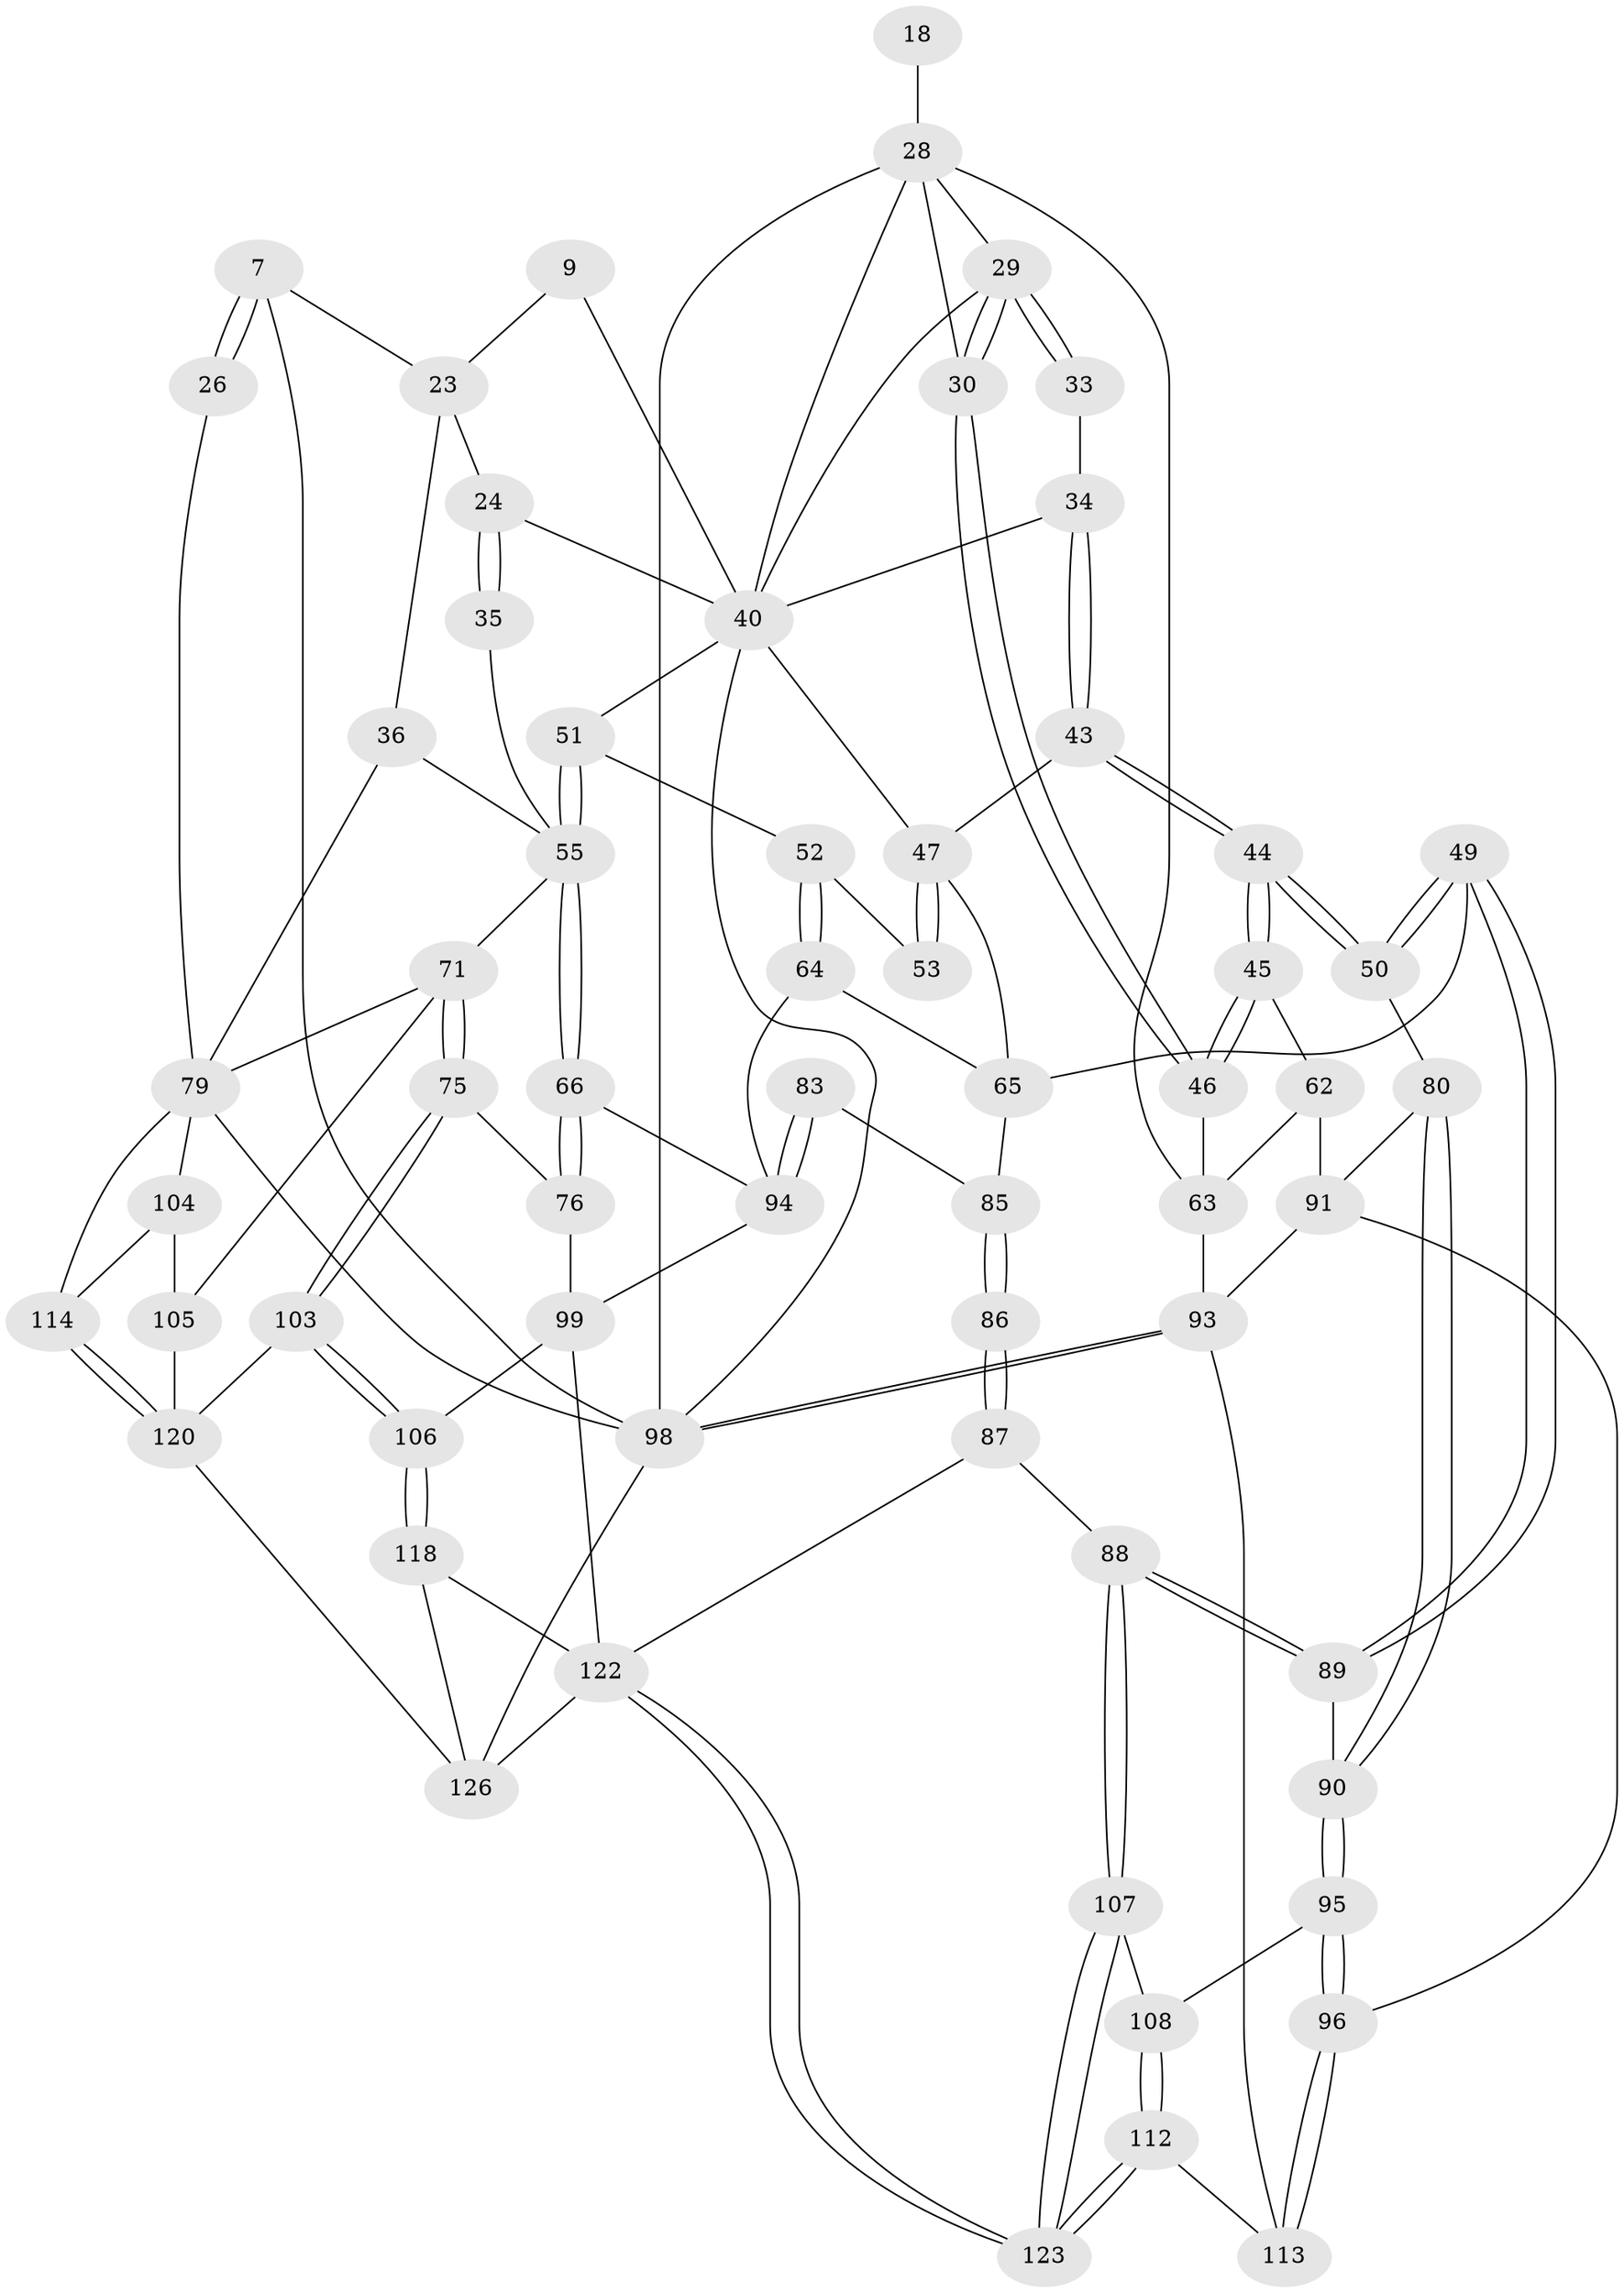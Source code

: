 // original degree distribution, {3: 0.015873015873015872, 6: 0.19047619047619047, 4: 0.20634920634920634, 5: 0.5873015873015873}
// Generated by graph-tools (version 1.1) at 2025/01/03/09/25 05:01:32]
// undirected, 63 vertices, 141 edges
graph export_dot {
graph [start="1"]
  node [color=gray90,style=filled];
  7 [pos="+0.8819855278385696+0.12461133930176442",super="+1+2"];
  9 [pos="+0.6740986019267748+0.09081541355121649",super="+6"];
  18 [pos="+0+0"];
  23 [pos="+0.7968028070254439+0.18548999440648165",super="+8"];
  24 [pos="+0.7484989924266494+0.25313132508818137",super="+19+20"];
  26 [pos="+1+0.13837944799056295"];
  28 [pos="+0+0.3151582818105231",super="+17+27+25"];
  29 [pos="+0.20540057853388832+0.34283937188406893",super="+13+12"];
  30 [pos="+0.16908439256718294+0.3897577432845773"];
  33 [pos="+0.34095763876426755+0.31305428910776817"];
  34 [pos="+0.35484716547062517+0.3286592169720764"];
  35 [pos="+0.7458981509140141+0.25825057926727285"];
  36 [pos="+0.8240188074368034+0.42366390044027274",super="+32"];
  40 [pos="+0.55140610656174+0.3181035898099653",super="+21+22+16"];
  43 [pos="+0.3574960294522261+0.3419696068725004"];
  44 [pos="+0.2173114142584627+0.47158522915688866"];
  45 [pos="+0.21364612197991126+0.4689615794163589"];
  46 [pos="+0.1750995572788058+0.4254249371558163"];
  47 [pos="+0.43066134475258494+0.4984063806671888",super="+42+41"];
  49 [pos="+0.3546085456522103+0.5712603482077984"];
  50 [pos="+0.22938178678809565+0.4897183653736515"];
  51 [pos="+0.6295805255782408+0.4873224539222316",super="+39"];
  52 [pos="+0.6172065381009758+0.48805722703959836"];
  53 [pos="+0.515444252663919+0.4058321996155414"];
  55 [pos="+0.6509314089359901+0.5000846261863594",super="+54"];
  62 [pos="+0.14465042817725307+0.5161608511799552"];
  63 [pos="+0.08406777294216512+0.5418249559352288",super="+58+59"];
  64 [pos="+0.515034862721206+0.5629579928415106"];
  65 [pos="+0.490949172062422+0.5615868647022795",super="+48"];
  66 [pos="+0.6534978473012923+0.6299377577358769"];
  71 [pos="+0.7536586048247653+0.6341688151921646",super="+57"];
  75 [pos="+0.7145537127915422+0.65975265211291"];
  76 [pos="+0.6954720050205304+0.6541276112435539"];
  79 [pos="+1+0.63624421395553",super="+78+61"];
  80 [pos="+0.15151361959680107+0.6192517072267391"];
  83 [pos="+0.5620463037887935+0.6789117164894667"];
  85 [pos="+0.49901396647527935+0.6076091845008424",super="+84"];
  86 [pos="+0.4786590747656098+0.7685961424504922"];
  87 [pos="+0.4706451857599605+0.782809197558691"];
  88 [pos="+0.45677597913560686+0.7796396375070802"];
  89 [pos="+0.3408038138958053+0.655609758687717"];
  90 [pos="+0.2849682813951718+0.6954553573094485"];
  91 [pos="+0.13969295022066444+0.7603359102076255",super="+81+74"];
  93 [pos="+0+1",super="+73+92+72"];
  94 [pos="+0.5957542239627018+0.7317609762922118",super="+67+68"];
  95 [pos="+0.2506576970897278+0.7410826007590354"];
  96 [pos="+0.20269305029901363+0.7558413880688888"];
  98 [pos="+0+1",super="+3+77"];
  99 [pos="+0.5958350448714811+0.7655714774874239",super="+97"];
  103 [pos="+0.7327970987736876+0.7724168914243766"];
  104 [pos="+0.9532102890464893+0.7431665983710004",super="+82+69"];
  105 [pos="+0.86271654755861+0.7704779373063206",super="+101"];
  106 [pos="+0.7104503276925214+0.7960953764532439"];
  107 [pos="+0.36015713498505236+0.8576632735832023"];
  108 [pos="+0.2526348721190948+0.7454810717516088"];
  112 [pos="+0.26908178280680906+0.8991100226626636"];
  113 [pos="+0.21709778818919023+0.8942623895517159"];
  114 [pos="+0.9388024816708933+0.8564543103164686",super="+111"];
  118 [pos="+0.6659687666683637+0.9314259277910295",super="+117"];
  120 [pos="+0.9459416702902549+0.9709469294929134",super="+115"];
  122 [pos="+0.3685257634979404+1",super="+121+119"];
  123 [pos="+0.322558294856427+0.9313099912469462"];
  126 [pos="+0.6965827118746274+1",super="+116+124+125"];
  7 -- 26 [weight=2];
  7 -- 26;
  7 -- 98 [weight=2];
  7 -- 23;
  9 -- 23;
  9 -- 40 [weight=2];
  18 -- 28 [weight=3];
  23 -- 24;
  23 -- 36;
  24 -- 35 [weight=2];
  24 -- 35;
  24 -- 40 [weight=2];
  26 -- 79;
  28 -- 63;
  28 -- 98;
  28 -- 30;
  28 -- 40;
  28 -- 29;
  29 -- 30;
  29 -- 30;
  29 -- 33 [weight=2];
  29 -- 33;
  29 -- 40;
  30 -- 46;
  30 -- 46;
  33 -- 34;
  34 -- 43;
  34 -- 43;
  34 -- 40;
  35 -- 55;
  36 -- 55;
  36 -- 79 [weight=2];
  40 -- 47;
  40 -- 51;
  40 -- 98;
  43 -- 44;
  43 -- 44;
  43 -- 47;
  44 -- 45;
  44 -- 45;
  44 -- 50;
  44 -- 50;
  45 -- 46;
  45 -- 46;
  45 -- 62;
  46 -- 63;
  47 -- 53 [weight=2];
  47 -- 53;
  47 -- 65;
  49 -- 50;
  49 -- 50;
  49 -- 89;
  49 -- 89;
  49 -- 65;
  50 -- 80;
  51 -- 52;
  51 -- 55 [weight=2];
  51 -- 55;
  52 -- 53;
  52 -- 64;
  52 -- 64;
  55 -- 66;
  55 -- 66;
  55 -- 71;
  62 -- 63;
  62 -- 91;
  63 -- 93 [weight=2];
  64 -- 65;
  64 -- 94;
  65 -- 85;
  66 -- 76;
  66 -- 76;
  66 -- 94;
  71 -- 75;
  71 -- 75;
  71 -- 105;
  71 -- 79;
  75 -- 76;
  75 -- 103;
  75 -- 103;
  76 -- 99;
  79 -- 114;
  79 -- 98;
  79 -- 104 [weight=2];
  80 -- 90;
  80 -- 90;
  80 -- 91;
  83 -- 94 [weight=2];
  83 -- 94;
  83 -- 85;
  85 -- 86 [weight=2];
  85 -- 86;
  86 -- 87;
  86 -- 87;
  87 -- 88;
  87 -- 122;
  88 -- 89;
  88 -- 89;
  88 -- 107;
  88 -- 107;
  89 -- 90;
  90 -- 95;
  90 -- 95;
  91 -- 96;
  91 -- 93 [weight=2];
  93 -- 98;
  93 -- 98;
  93 -- 113;
  94 -- 99;
  95 -- 96;
  95 -- 96;
  95 -- 108;
  96 -- 113;
  96 -- 113;
  98 -- 126 [weight=2];
  99 -- 106;
  99 -- 122;
  103 -- 106;
  103 -- 106;
  103 -- 120;
  104 -- 105 [weight=2];
  104 -- 114;
  105 -- 120 [weight=2];
  106 -- 118;
  106 -- 118;
  107 -- 108;
  107 -- 123;
  107 -- 123;
  108 -- 112;
  108 -- 112;
  112 -- 113;
  112 -- 123;
  112 -- 123;
  114 -- 120 [weight=2];
  114 -- 120;
  118 -- 122 [weight=2];
  118 -- 126;
  120 -- 126 [weight=2];
  122 -- 123;
  122 -- 123;
  122 -- 126;
}
